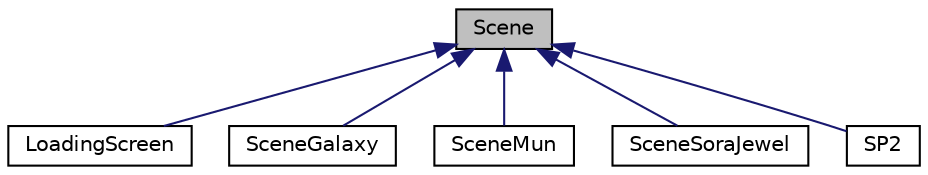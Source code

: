 digraph "Scene"
{
  bgcolor="transparent";
  edge [fontname="Helvetica",fontsize="10",labelfontname="Helvetica",labelfontsize="10"];
  node [fontname="Helvetica",fontsize="10",shape=record];
  Node1 [label="Scene",height=0.2,width=0.4,color="black", fillcolor="grey75", style="filled", fontcolor="black"];
  Node1 -> Node2 [dir="back",color="midnightblue",fontsize="10",style="solid",fontname="Helvetica"];
  Node2 [label="LoadingScreen",height=0.2,width=0.4,color="black",URL="$classLoadingScreen.html",tooltip="Defines the Loading screens and its methods. "];
  Node1 -> Node3 [dir="back",color="midnightblue",fontsize="10",style="solid",fontname="Helvetica"];
  Node3 [label="SceneGalaxy",height=0.2,width=0.4,color="black",URL="$classSceneGalaxy.html",tooltip="Defines the scene Galaxy and its methods. "];
  Node1 -> Node4 [dir="back",color="midnightblue",fontsize="10",style="solid",fontname="Helvetica"];
  Node4 [label="SceneMun",height=0.2,width=0.4,color="black",URL="$classSceneMun.html",tooltip="Defines the scene Mun and its methods. "];
  Node1 -> Node5 [dir="back",color="midnightblue",fontsize="10",style="solid",fontname="Helvetica"];
  Node5 [label="SceneSoraJewel",height=0.2,width=0.4,color="black",URL="$classSceneSoraJewel.html",tooltip="Defines the scene Sora Jewel and its methods. "];
  Node1 -> Node6 [dir="back",color="midnightblue",fontsize="10",style="solid",fontname="Helvetica"];
  Node6 [label="SP2",height=0.2,width=0.4,color="black",URL="$classSP2.html",tooltip="Defines the scene main menu and its methods. "];
}
